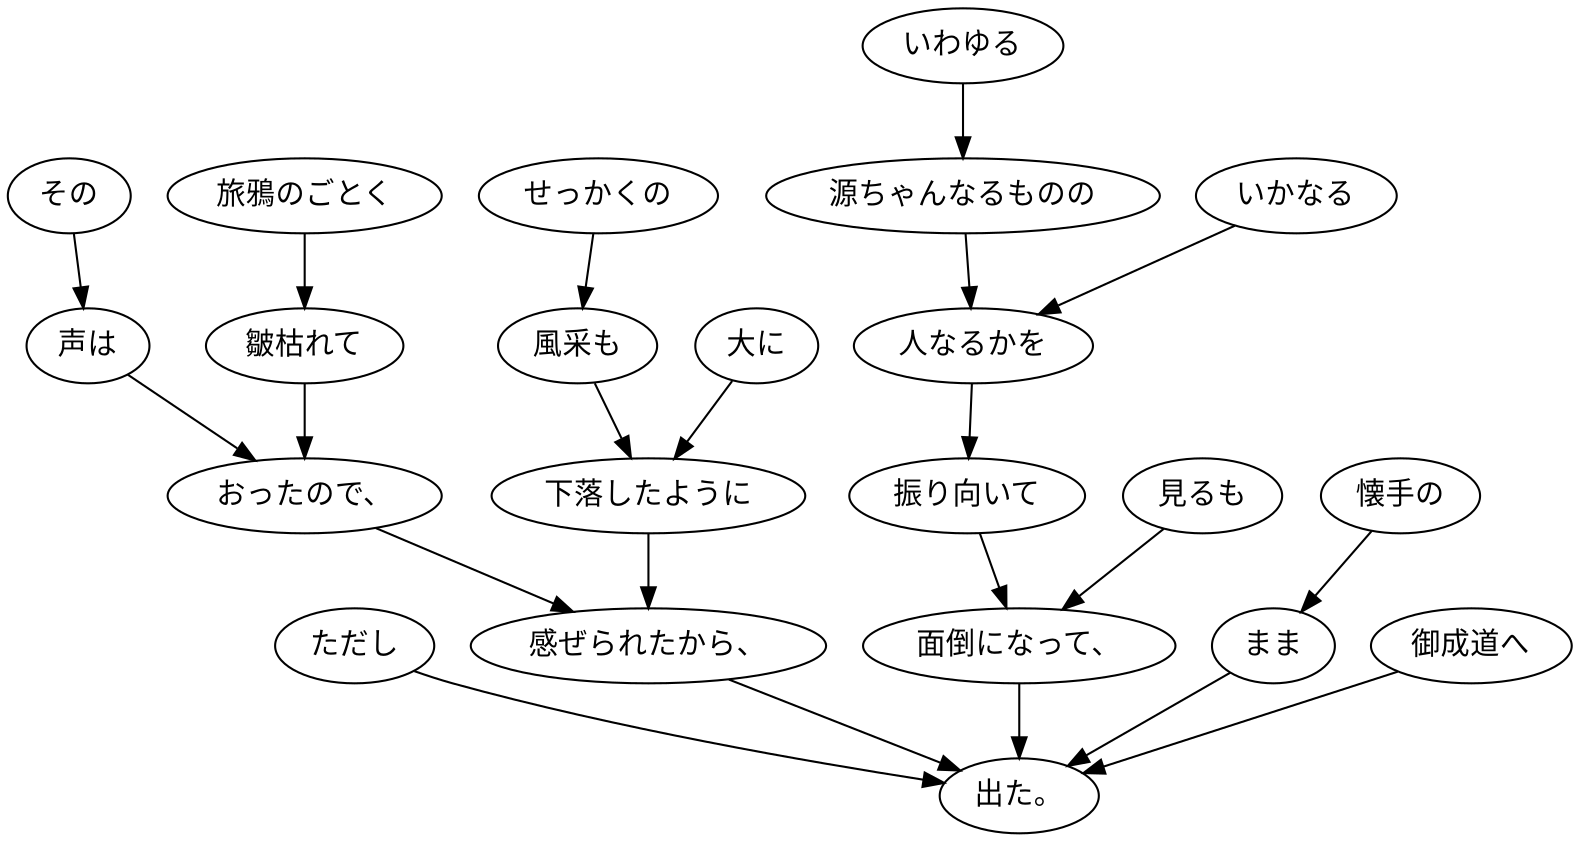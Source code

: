 digraph graph485 {
	node0 [label="ただし"];
	node1 [label="その"];
	node2 [label="声は"];
	node3 [label="旅鴉のごとく"];
	node4 [label="皺枯れて"];
	node5 [label="おったので、"];
	node6 [label="せっかくの"];
	node7 [label="風采も"];
	node8 [label="大に"];
	node9 [label="下落したように"];
	node10 [label="感ぜられたから、"];
	node11 [label="いわゆる"];
	node12 [label="源ちゃんなるものの"];
	node13 [label="いかなる"];
	node14 [label="人なるかを"];
	node15 [label="振り向いて"];
	node16 [label="見るも"];
	node17 [label="面倒になって、"];
	node18 [label="懐手の"];
	node19 [label="まま"];
	node20 [label="御成道へ"];
	node21 [label="出た。"];
	node0 -> node21;
	node1 -> node2;
	node2 -> node5;
	node3 -> node4;
	node4 -> node5;
	node5 -> node10;
	node6 -> node7;
	node7 -> node9;
	node8 -> node9;
	node9 -> node10;
	node10 -> node21;
	node11 -> node12;
	node12 -> node14;
	node13 -> node14;
	node14 -> node15;
	node15 -> node17;
	node16 -> node17;
	node17 -> node21;
	node18 -> node19;
	node19 -> node21;
	node20 -> node21;
}

